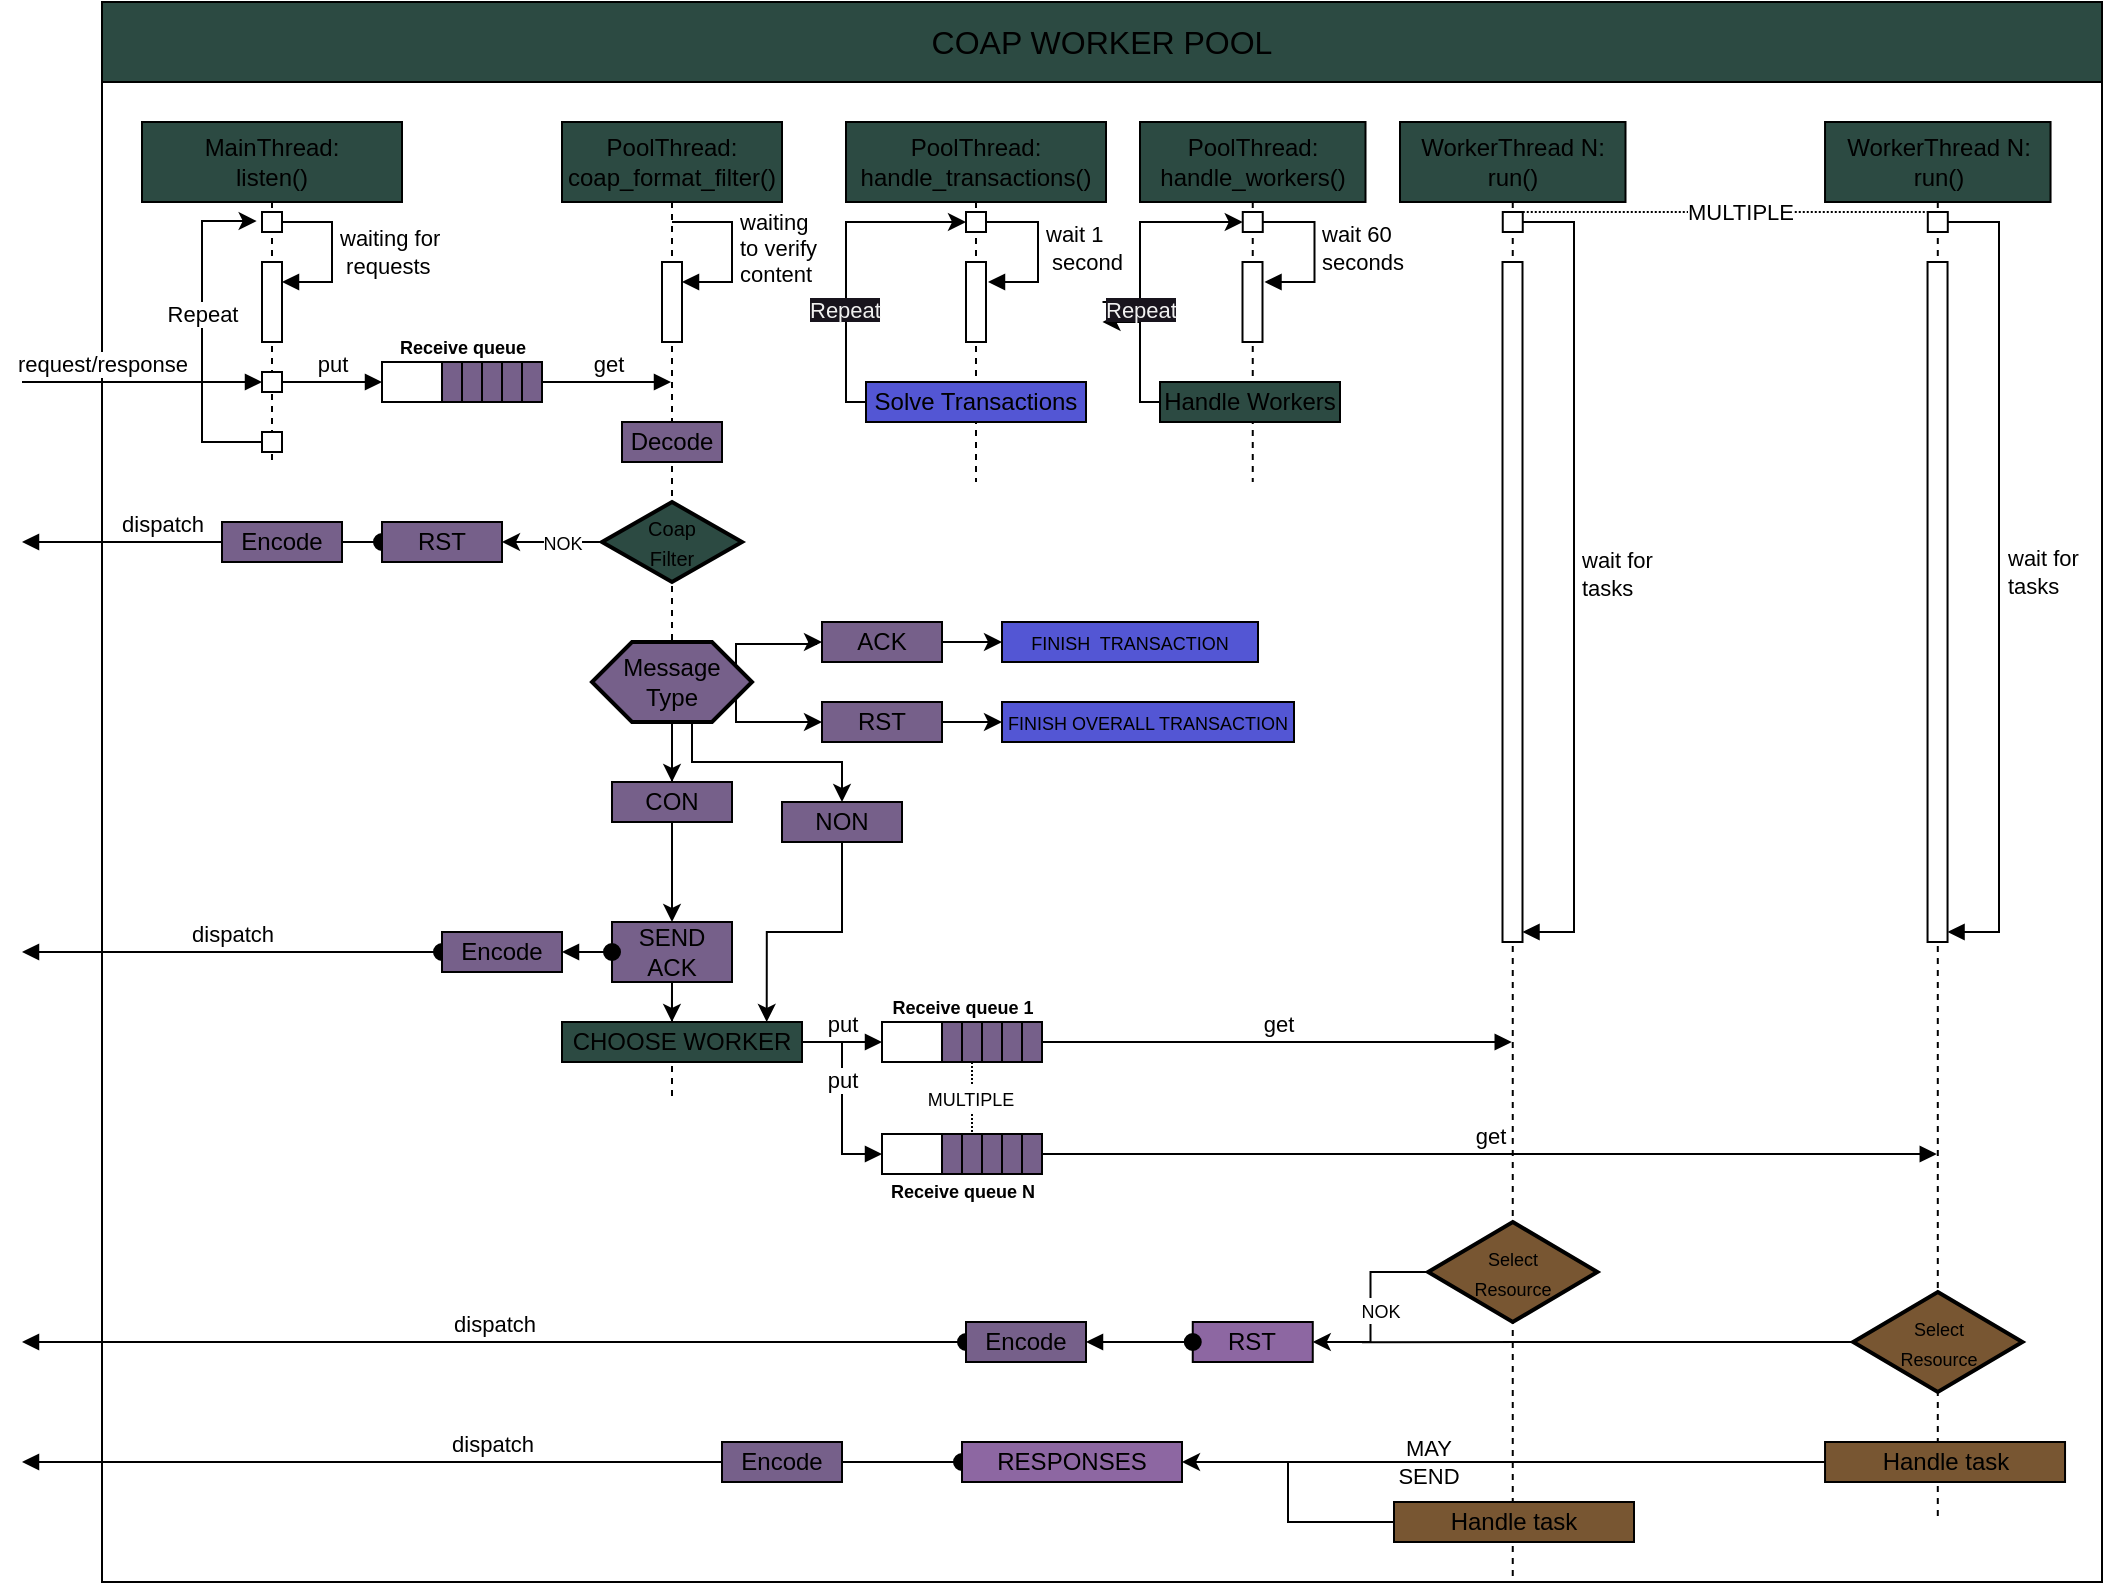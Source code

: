 <mxfile version="22.1.18" type="device">
  <diagram name="Page-1" id="2YBvvXClWsGukQMizWep">
    <mxGraphModel dx="1872" dy="1253" grid="0" gridSize="10" guides="1" tooltips="1" connect="1" arrows="1" fold="1" page="0" pageScale="1" pageWidth="850" pageHeight="1100" math="0" shadow="0">
      <root>
        <mxCell id="0" />
        <mxCell id="1" parent="0" />
        <mxCell id="CqZ42TjIi4QTHKU0aI6U-181" value="" style="rounded=0;whiteSpace=wrap;html=1;" vertex="1" parent="1">
          <mxGeometry x="80" y="20" width="1000" height="750" as="geometry" />
        </mxCell>
        <mxCell id="aM9ryv3xv72pqoxQDRHE-1" value="MainThread:&lt;br&gt;listen()" style="shape=umlLifeline;perimeter=lifelinePerimeter;whiteSpace=wrap;html=1;container=0;dropTarget=0;collapsible=0;recursiveResize=0;outlineConnect=0;portConstraint=eastwest;newEdgeStyle={&quot;edgeStyle&quot;:&quot;elbowEdgeStyle&quot;,&quot;elbow&quot;:&quot;vertical&quot;,&quot;curved&quot;:0,&quot;rounded&quot;:0};fillColor=#2C4A42;" parent="1" vertex="1">
          <mxGeometry x="100" y="40" width="130" height="170" as="geometry" />
        </mxCell>
        <mxCell id="CqZ42TjIi4QTHKU0aI6U-3" value="" style="html=1;points=[[0,0,0,0,5],[0,1,0,0,-5],[1,0,0,0,5],[1,1,0,0,-5]];perimeter=orthogonalPerimeter;outlineConnect=0;targetShapes=umlLifeline;portConstraint=eastwest;newEdgeStyle={&quot;curved&quot;:0,&quot;rounded&quot;:0};" vertex="1" parent="aM9ryv3xv72pqoxQDRHE-1">
          <mxGeometry x="60" y="70" width="10" height="40" as="geometry" />
        </mxCell>
        <mxCell id="CqZ42TjIi4QTHKU0aI6U-4" value="waiting for&lt;br&gt;&amp;nbsp;requests" style="html=1;align=left;spacingLeft=2;endArrow=block;rounded=0;edgeStyle=orthogonalEdgeStyle;curved=0;rounded=0;" edge="1" target="CqZ42TjIi4QTHKU0aI6U-3" parent="aM9ryv3xv72pqoxQDRHE-1" source="CqZ42TjIi4QTHKU0aI6U-83">
          <mxGeometry relative="1" as="geometry">
            <mxPoint x="65" y="50" as="sourcePoint" />
            <Array as="points">
              <mxPoint x="95" y="80" />
            </Array>
          </mxGeometry>
        </mxCell>
        <mxCell id="CqZ42TjIi4QTHKU0aI6U-83" value="" style="rounded=0;whiteSpace=wrap;html=1;" vertex="1" parent="aM9ryv3xv72pqoxQDRHE-1">
          <mxGeometry x="60" y="45" width="10" height="10" as="geometry" />
        </mxCell>
        <mxCell id="aM9ryv3xv72pqoxQDRHE-5" value="PoolThread:&lt;br&gt;coap_format_filter()" style="shape=umlLifeline;perimeter=lifelinePerimeter;whiteSpace=wrap;html=1;container=0;dropTarget=0;collapsible=0;recursiveResize=0;outlineConnect=0;portConstraint=eastwest;newEdgeStyle={&quot;edgeStyle&quot;:&quot;elbowEdgeStyle&quot;,&quot;elbow&quot;:&quot;vertical&quot;,&quot;curved&quot;:0,&quot;rounded&quot;:0};fillColor=#2C4A42;" parent="1" vertex="1">
          <mxGeometry x="310" y="40" width="110" height="490" as="geometry" />
        </mxCell>
        <mxCell id="CqZ42TjIi4QTHKU0aI6U-6" value="" style="html=1;points=[[0,0,0,0,5],[0,1,0,0,-5],[1,0,0,0,5],[1,1,0,0,-5]];perimeter=orthogonalPerimeter;outlineConnect=0;targetShapes=umlLifeline;portConstraint=eastwest;newEdgeStyle={&quot;curved&quot;:0,&quot;rounded&quot;:0};" vertex="1" parent="aM9ryv3xv72pqoxQDRHE-5">
          <mxGeometry x="50" y="70" width="10" height="40" as="geometry" />
        </mxCell>
        <mxCell id="CqZ42TjIi4QTHKU0aI6U-7" value="waiting&lt;br&gt;to verify&lt;br&gt;content" style="html=1;align=left;spacingLeft=2;endArrow=block;rounded=0;edgeStyle=orthogonalEdgeStyle;curved=0;rounded=0;" edge="1" target="CqZ42TjIi4QTHKU0aI6U-6" parent="aM9ryv3xv72pqoxQDRHE-5">
          <mxGeometry relative="1" as="geometry">
            <mxPoint x="55" y="50" as="sourcePoint" />
            <Array as="points">
              <mxPoint x="85" y="80" />
            </Array>
          </mxGeometry>
        </mxCell>
        <mxCell id="CqZ42TjIi4QTHKU0aI6U-1" value="PoolThread:&lt;br&gt;handle_transactions()" style="shape=umlLifeline;perimeter=lifelinePerimeter;whiteSpace=wrap;html=1;container=0;dropTarget=0;collapsible=0;recursiveResize=0;outlineConnect=0;portConstraint=eastwest;newEdgeStyle={&quot;edgeStyle&quot;:&quot;elbowEdgeStyle&quot;,&quot;elbow&quot;:&quot;vertical&quot;,&quot;curved&quot;:0,&quot;rounded&quot;:0};fillColor=#2C4A42;" vertex="1" parent="1">
          <mxGeometry x="452" y="40" width="130" height="180" as="geometry" />
        </mxCell>
        <mxCell id="CqZ42TjIi4QTHKU0aI6U-8" value="" style="html=1;points=[[0,0,0,0,5],[0,1,0,0,-5],[1,0,0,0,5],[1,1,0,0,-5]];perimeter=orthogonalPerimeter;outlineConnect=0;targetShapes=umlLifeline;portConstraint=eastwest;newEdgeStyle={&quot;curved&quot;:0,&quot;rounded&quot;:0};" vertex="1" parent="CqZ42TjIi4QTHKU0aI6U-1">
          <mxGeometry x="60" y="70" width="10" height="40" as="geometry" />
        </mxCell>
        <mxCell id="CqZ42TjIi4QTHKU0aI6U-2" value="PoolThread:&lt;br&gt;handle_workers()" style="shape=umlLifeline;perimeter=lifelinePerimeter;whiteSpace=wrap;html=1;container=0;dropTarget=0;collapsible=0;recursiveResize=0;outlineConnect=0;portConstraint=eastwest;newEdgeStyle={&quot;edgeStyle&quot;:&quot;elbowEdgeStyle&quot;,&quot;elbow&quot;:&quot;vertical&quot;,&quot;curved&quot;:0,&quot;rounded&quot;:0};fillColor=#2C4A42;" vertex="1" parent="1">
          <mxGeometry x="599" y="40" width="112.75" height="180" as="geometry" />
        </mxCell>
        <mxCell id="CqZ42TjIi4QTHKU0aI6U-26" value="" style="html=1;points=[[0,0,0,0,5],[0,1,0,0,-5],[1,0,0,0,5],[1,1,0,0,-5]];perimeter=orthogonalPerimeter;outlineConnect=0;targetShapes=umlLifeline;portConstraint=eastwest;newEdgeStyle={&quot;curved&quot;:0,&quot;rounded&quot;:0};" vertex="1" parent="CqZ42TjIi4QTHKU0aI6U-2">
          <mxGeometry x="51.25" y="70" width="10" height="40" as="geometry" />
        </mxCell>
        <mxCell id="CqZ42TjIi4QTHKU0aI6U-34" value="Handle Workers" style="rounded=0;whiteSpace=wrap;html=1;fillColor=#2C4A42;" vertex="1" parent="CqZ42TjIi4QTHKU0aI6U-2">
          <mxGeometry x="10" y="130" width="90" height="20" as="geometry" />
        </mxCell>
        <mxCell id="CqZ42TjIi4QTHKU0aI6U-37" value="wait 60 &lt;br&gt;seconds" style="html=1;align=left;spacingLeft=2;endArrow=block;rounded=0;edgeStyle=orthogonalEdgeStyle;curved=0;rounded=0;" edge="1" parent="CqZ42TjIi4QTHKU0aI6U-2">
          <mxGeometry relative="1" as="geometry">
            <mxPoint x="57.25" y="50" as="sourcePoint" />
            <Array as="points">
              <mxPoint x="87.25" y="50" />
              <mxPoint x="87.25" y="80" />
            </Array>
            <mxPoint x="62.25" y="80" as="targetPoint" />
          </mxGeometry>
        </mxCell>
        <mxCell id="CqZ42TjIi4QTHKU0aI6U-10" value="Solve Transactions" style="rounded=0;whiteSpace=wrap;html=1;fillColor=#5356D4;" vertex="1" parent="1">
          <mxGeometry x="462" y="170" width="110" height="20" as="geometry" />
        </mxCell>
        <mxCell id="CqZ42TjIi4QTHKU0aI6U-23" value="wait 1&lt;br&gt;&amp;nbsp;second" style="html=1;align=left;spacingLeft=2;endArrow=block;rounded=0;edgeStyle=orthogonalEdgeStyle;curved=0;rounded=0;" edge="1" parent="1">
          <mxGeometry relative="1" as="geometry">
            <mxPoint x="518" y="90" as="sourcePoint" />
            <Array as="points">
              <mxPoint x="548" y="90" />
              <mxPoint x="548" y="120" />
            </Array>
            <mxPoint x="523" y="120" as="targetPoint" />
          </mxGeometry>
        </mxCell>
        <mxCell id="CqZ42TjIi4QTHKU0aI6U-47" value="request/response" style="html=1;verticalAlign=bottom;endArrow=block;curved=0;rounded=0;entryX=0;entryY=0.5;entryDx=0;entryDy=0;" edge="1" parent="1" target="CqZ42TjIi4QTHKU0aI6U-78">
          <mxGeometry x="-0.333" width="80" relative="1" as="geometry">
            <mxPoint x="40" y="170" as="sourcePoint" />
            <mxPoint x="60" y="170" as="targetPoint" />
            <mxPoint as="offset" />
          </mxGeometry>
        </mxCell>
        <mxCell id="CqZ42TjIi4QTHKU0aI6U-48" value="" style="rounded=0;whiteSpace=wrap;html=1;" vertex="1" parent="1">
          <mxGeometry x="220" y="160" width="80" height="20" as="geometry" />
        </mxCell>
        <mxCell id="CqZ42TjIi4QTHKU0aI6U-49" value="&lt;font style=&quot;font-size: 9px;&quot;&gt;Receive queue&lt;/font&gt;" style="text;align=center;fontStyle=1;verticalAlign=middle;spacingLeft=3;spacingRight=3;strokeColor=none;rotatable=0;points=[[0,0.5],[1,0.5]];portConstraint=eastwest;html=1;" vertex="1" parent="1">
          <mxGeometry x="220" y="144" width="80" height="16" as="geometry" />
        </mxCell>
        <mxCell id="CqZ42TjIi4QTHKU0aI6U-50" value="" style="rounded=0;whiteSpace=wrap;html=1;fillColor=#76608A;" vertex="1" parent="1">
          <mxGeometry x="290" y="160" width="10" height="20" as="geometry" />
        </mxCell>
        <mxCell id="CqZ42TjIi4QTHKU0aI6U-51" value="" style="rounded=0;whiteSpace=wrap;html=1;fillColor=#76608A;" vertex="1" parent="1">
          <mxGeometry x="280" y="160" width="10" height="20" as="geometry" />
        </mxCell>
        <mxCell id="CqZ42TjIi4QTHKU0aI6U-52" value="" style="rounded=0;whiteSpace=wrap;html=1;fillColor=#76608A;" vertex="1" parent="1">
          <mxGeometry x="270" y="160" width="10" height="20" as="geometry" />
        </mxCell>
        <mxCell id="CqZ42TjIi4QTHKU0aI6U-54" value="" style="rounded=0;whiteSpace=wrap;html=1;fillColor=#76608A;" vertex="1" parent="1">
          <mxGeometry x="260" y="160" width="10" height="20" as="geometry" />
        </mxCell>
        <mxCell id="CqZ42TjIi4QTHKU0aI6U-55" value="" style="rounded=0;whiteSpace=wrap;html=1;fillColor=#76608A;" vertex="1" parent="1">
          <mxGeometry x="250" y="160" width="10" height="20" as="geometry" />
        </mxCell>
        <mxCell id="CqZ42TjIi4QTHKU0aI6U-57" value="put" style="html=1;verticalAlign=bottom;endArrow=block;curved=0;rounded=0;exitX=1;exitY=0.5;exitDx=0;exitDy=0;" edge="1" parent="1" source="CqZ42TjIi4QTHKU0aI6U-78">
          <mxGeometry width="80" relative="1" as="geometry">
            <mxPoint x="180" y="170" as="sourcePoint" />
            <mxPoint x="220" y="170" as="targetPoint" />
          </mxGeometry>
        </mxCell>
        <mxCell id="CqZ42TjIi4QTHKU0aI6U-58" value="get" style="html=1;verticalAlign=bottom;endArrow=block;curved=0;rounded=0;exitX=1;exitY=0.5;exitDx=0;exitDy=0;" edge="1" parent="1" source="CqZ42TjIi4QTHKU0aI6U-50" target="aM9ryv3xv72pqoxQDRHE-5">
          <mxGeometry width="80" relative="1" as="geometry">
            <mxPoint x="175" y="180" as="sourcePoint" />
            <mxPoint x="230" y="180" as="targetPoint" />
          </mxGeometry>
        </mxCell>
        <mxCell id="CqZ42TjIi4QTHKU0aI6U-59" value="Decode" style="rounded=0;whiteSpace=wrap;html=1;fillColor=#76608A;" vertex="1" parent="1">
          <mxGeometry x="340" y="190" width="50" height="20" as="geometry" />
        </mxCell>
        <mxCell id="CqZ42TjIi4QTHKU0aI6U-61" value="&lt;font style=&quot;font-size: 10px;&quot;&gt;Coap&lt;br&gt;Filter&lt;/font&gt;" style="strokeWidth=2;html=1;shape=mxgraph.flowchart.decision;whiteSpace=wrap;fillColor=#2C4A42;" vertex="1" parent="1">
          <mxGeometry x="330" y="230" width="70" height="40" as="geometry" />
        </mxCell>
        <mxCell id="CqZ42TjIi4QTHKU0aI6U-66" style="edgeStyle=orthogonalEdgeStyle;rounded=0;orthogonalLoop=1;jettySize=auto;html=1;entryX=1;entryY=0.5;entryDx=0;entryDy=0;exitX=0;exitY=0.5;exitDx=0;exitDy=0;exitPerimeter=0;" edge="1" parent="1" source="CqZ42TjIi4QTHKU0aI6U-61" target="CqZ42TjIi4QTHKU0aI6U-64">
          <mxGeometry relative="1" as="geometry">
            <mxPoint x="450" y="260" as="sourcePoint" />
            <mxPoint x="420" y="280" as="targetPoint" />
            <Array as="points">
              <mxPoint x="280" y="250" />
              <mxPoint x="280" y="250" />
            </Array>
          </mxGeometry>
        </mxCell>
        <mxCell id="CqZ42TjIi4QTHKU0aI6U-67" value="&lt;font style=&quot;font-size: 9px;&quot;&gt;NOK&lt;/font&gt;" style="edgeLabel;html=1;align=center;verticalAlign=middle;resizable=0;points=[];" vertex="1" connectable="0" parent="CqZ42TjIi4QTHKU0aI6U-66">
          <mxGeometry x="0.013" y="-1" relative="1" as="geometry">
            <mxPoint x="5" y="1" as="offset" />
          </mxGeometry>
        </mxCell>
        <mxCell id="CqZ42TjIi4QTHKU0aI6U-70" value="dispatch" style="html=1;verticalAlign=bottom;startArrow=oval;startFill=1;endArrow=block;startSize=8;curved=0;rounded=0;exitX=0;exitY=0.5;exitDx=0;exitDy=0;" edge="1" parent="1" source="CqZ42TjIi4QTHKU0aI6U-64">
          <mxGeometry x="0.222" width="60" relative="1" as="geometry">
            <mxPoint x="280" y="290" as="sourcePoint" />
            <mxPoint x="40" y="250" as="targetPoint" />
            <Array as="points">
              <mxPoint x="140" y="250" />
            </Array>
            <mxPoint as="offset" />
          </mxGeometry>
        </mxCell>
        <mxCell id="CqZ42TjIi4QTHKU0aI6U-73" style="edgeStyle=orthogonalEdgeStyle;rounded=0;orthogonalLoop=1;jettySize=auto;html=1;entryX=0;entryY=0.5;entryDx=0;entryDy=0;" edge="1" parent="1" source="CqZ42TjIi4QTHKU0aI6U-10" target="CqZ42TjIi4QTHKU0aI6U-74">
          <mxGeometry relative="1" as="geometry">
            <Array as="points">
              <mxPoint x="452" y="180" />
              <mxPoint x="452" y="90" />
            </Array>
          </mxGeometry>
        </mxCell>
        <mxCell id="CqZ42TjIi4QTHKU0aI6U-74" value="" style="rounded=0;whiteSpace=wrap;html=1;" vertex="1" parent="1">
          <mxGeometry x="512" y="85" width="10" height="10" as="geometry" />
        </mxCell>
        <mxCell id="CqZ42TjIi4QTHKU0aI6U-75" value="" style="rounded=0;whiteSpace=wrap;html=1;" vertex="1" parent="1">
          <mxGeometry x="650.38" y="85" width="10" height="10" as="geometry" />
        </mxCell>
        <mxCell id="CqZ42TjIi4QTHKU0aI6U-76" style="edgeStyle=orthogonalEdgeStyle;rounded=0;orthogonalLoop=1;jettySize=auto;html=1;entryX=0;entryY=0.5;entryDx=0;entryDy=0;exitX=0;exitY=0.25;exitDx=0;exitDy=0;" edge="1" parent="1" source="CqZ42TjIi4QTHKU0aI6U-90" target="CqZ42TjIi4QTHKU0aI6U-75">
          <mxGeometry relative="1" as="geometry">
            <mxPoint x="588.97" y="185" as="sourcePoint" />
            <mxPoint x="638.97" y="95" as="targetPoint" />
            <Array as="points">
              <mxPoint x="599" y="90" />
            </Array>
          </mxGeometry>
        </mxCell>
        <mxCell id="CqZ42TjIi4QTHKU0aI6U-78" value="" style="rounded=0;whiteSpace=wrap;html=1;" vertex="1" parent="1">
          <mxGeometry x="160" y="165" width="10" height="10" as="geometry" />
        </mxCell>
        <mxCell id="CqZ42TjIi4QTHKU0aI6U-82" value="" style="rounded=0;whiteSpace=wrap;html=1;" vertex="1" parent="1">
          <mxGeometry x="160" y="195" width="10" height="10" as="geometry" />
        </mxCell>
        <mxCell id="CqZ42TjIi4QTHKU0aI6U-85" style="edgeStyle=orthogonalEdgeStyle;rounded=0;orthogonalLoop=1;jettySize=auto;html=1;entryX=-0.267;entryY=0.452;entryDx=0;entryDy=0;entryPerimeter=0;exitX=0;exitY=0.5;exitDx=0;exitDy=0;" edge="1" parent="1" source="CqZ42TjIi4QTHKU0aI6U-82" target="CqZ42TjIi4QTHKU0aI6U-83">
          <mxGeometry relative="1" as="geometry">
            <mxPoint x="100" y="180" as="sourcePoint" />
            <mxPoint x="150" y="90" as="targetPoint" />
            <Array as="points">
              <mxPoint x="130" y="200" />
              <mxPoint x="130" y="90" />
            </Array>
          </mxGeometry>
        </mxCell>
        <mxCell id="CqZ42TjIi4QTHKU0aI6U-87" value="Repeat" style="edgeLabel;html=1;align=center;verticalAlign=middle;resizable=0;points=[];" vertex="1" connectable="0" parent="CqZ42TjIi4QTHKU0aI6U-85">
          <mxGeometry x="0.124" relative="1" as="geometry">
            <mxPoint as="offset" />
          </mxGeometry>
        </mxCell>
        <mxCell id="CqZ42TjIi4QTHKU0aI6U-88" value="&lt;span style=&quot;color: rgb(240, 240, 240); font-family: Helvetica; font-size: 11px; font-style: normal; font-variant-ligatures: normal; font-variant-caps: normal; font-weight: 400; letter-spacing: normal; orphans: 2; text-align: center; text-indent: 0px; text-transform: none; widows: 2; word-spacing: 0px; -webkit-text-stroke-width: 0px; background-color: rgb(24, 20, 29); text-decoration-thickness: initial; text-decoration-style: initial; text-decoration-color: initial; float: none; display: inline !important;&quot;&gt;Repeat&lt;/span&gt;" style="text;whiteSpace=wrap;html=1;" vertex="1" parent="1">
          <mxGeometry x="432" y="120" width="70" height="40" as="geometry" />
        </mxCell>
        <mxCell id="CqZ42TjIi4QTHKU0aI6U-64" value="RST" style="rounded=0;whiteSpace=wrap;html=1;fillColor=#76608A;" vertex="1" parent="1">
          <mxGeometry x="220" y="240" width="60" height="20" as="geometry" />
        </mxCell>
        <mxCell id="CqZ42TjIi4QTHKU0aI6U-100" style="edgeStyle=orthogonalEdgeStyle;rounded=0;orthogonalLoop=1;jettySize=auto;html=1;entryX=0;entryY=0.5;entryDx=0;entryDy=0;exitX=1;exitY=0.25;exitDx=0;exitDy=0;" edge="1" parent="1" source="CqZ42TjIi4QTHKU0aI6U-93" target="CqZ42TjIi4QTHKU0aI6U-94">
          <mxGeometry relative="1" as="geometry">
            <Array as="points">
              <mxPoint x="397" y="301" />
              <mxPoint x="437" y="301" />
              <mxPoint x="437" y="300" />
            </Array>
          </mxGeometry>
        </mxCell>
        <mxCell id="CqZ42TjIi4QTHKU0aI6U-102" style="edgeStyle=orthogonalEdgeStyle;rounded=0;orthogonalLoop=1;jettySize=auto;html=1;entryX=0;entryY=0.5;entryDx=0;entryDy=0;exitX=1;exitY=0.75;exitDx=0;exitDy=0;" edge="1" parent="1" source="CqZ42TjIi4QTHKU0aI6U-93" target="CqZ42TjIi4QTHKU0aI6U-96">
          <mxGeometry relative="1" as="geometry">
            <Array as="points">
              <mxPoint x="397" y="340" />
            </Array>
          </mxGeometry>
        </mxCell>
        <mxCell id="CqZ42TjIi4QTHKU0aI6U-184" style="edgeStyle=orthogonalEdgeStyle;rounded=0;orthogonalLoop=1;jettySize=auto;html=1;exitX=0.5;exitY=1;exitDx=0;exitDy=0;entryX=0.5;entryY=0;entryDx=0;entryDy=0;" edge="1" parent="1" source="CqZ42TjIi4QTHKU0aI6U-93" target="CqZ42TjIi4QTHKU0aI6U-95">
          <mxGeometry relative="1" as="geometry" />
        </mxCell>
        <mxCell id="CqZ42TjIi4QTHKU0aI6U-93" value="Message&lt;br&gt;Type" style="shape=hexagon;perimeter=hexagonPerimeter2;whiteSpace=wrap;html=1;fixedSize=1;strokeWidth=2;fillColor=#76608A;" vertex="1" parent="1">
          <mxGeometry x="325" y="300" width="80" height="40" as="geometry" />
        </mxCell>
        <mxCell id="CqZ42TjIi4QTHKU0aI6U-99" style="edgeStyle=orthogonalEdgeStyle;rounded=0;orthogonalLoop=1;jettySize=auto;html=1;exitX=1;exitY=0.5;exitDx=0;exitDy=0;entryX=0;entryY=0.5;entryDx=0;entryDy=0;" edge="1" parent="1" source="CqZ42TjIi4QTHKU0aI6U-94" target="CqZ42TjIi4QTHKU0aI6U-98">
          <mxGeometry relative="1" as="geometry">
            <Array as="points">
              <mxPoint x="522" y="300" />
              <mxPoint x="522" y="300" />
            </Array>
          </mxGeometry>
        </mxCell>
        <mxCell id="CqZ42TjIi4QTHKU0aI6U-94" value="ACK" style="rounded=0;whiteSpace=wrap;html=1;fillColor=#76608A;" vertex="1" parent="1">
          <mxGeometry x="440" y="290" width="60" height="20" as="geometry" />
        </mxCell>
        <mxCell id="CqZ42TjIi4QTHKU0aI6U-105" style="edgeStyle=orthogonalEdgeStyle;rounded=0;orthogonalLoop=1;jettySize=auto;html=1;exitX=0.5;exitY=1;exitDx=0;exitDy=0;entryX=0.5;entryY=0;entryDx=0;entryDy=0;" edge="1" parent="1" source="CqZ42TjIi4QTHKU0aI6U-95" target="CqZ42TjIi4QTHKU0aI6U-104">
          <mxGeometry relative="1" as="geometry" />
        </mxCell>
        <mxCell id="CqZ42TjIi4QTHKU0aI6U-95" value="CON" style="rounded=0;whiteSpace=wrap;html=1;fillColor=#76608A;" vertex="1" parent="1">
          <mxGeometry x="335" y="370" width="60" height="20" as="geometry" />
        </mxCell>
        <mxCell id="CqZ42TjIi4QTHKU0aI6U-96" value="RST" style="rounded=0;whiteSpace=wrap;html=1;fillColor=#76608A;" vertex="1" parent="1">
          <mxGeometry x="440" y="330" width="60" height="20" as="geometry" />
        </mxCell>
        <mxCell id="CqZ42TjIi4QTHKU0aI6U-97" value="&lt;font style=&quot;font-size: 9px;&quot;&gt;FINISH OVERALL TRANSACTION&lt;/font&gt;" style="rounded=0;whiteSpace=wrap;html=1;fillColor=#5356D4;" vertex="1" parent="1">
          <mxGeometry x="530" y="330" width="146" height="20" as="geometry" />
        </mxCell>
        <mxCell id="CqZ42TjIi4QTHKU0aI6U-98" value="&lt;font style=&quot;font-size: 9px;&quot;&gt;FINISH&amp;nbsp; TRANSACTION&lt;/font&gt;" style="rounded=0;whiteSpace=wrap;html=1;strokeColor=default;fillColor=#5356D4;" vertex="1" parent="1">
          <mxGeometry x="530" y="290" width="128" height="20" as="geometry" />
        </mxCell>
        <mxCell id="CqZ42TjIi4QTHKU0aI6U-103" style="edgeStyle=orthogonalEdgeStyle;rounded=0;orthogonalLoop=1;jettySize=auto;html=1;exitX=1;exitY=0.5;exitDx=0;exitDy=0;entryX=0;entryY=0.5;entryDx=0;entryDy=0;" edge="1" parent="1" source="CqZ42TjIi4QTHKU0aI6U-96" target="CqZ42TjIi4QTHKU0aI6U-97">
          <mxGeometry relative="1" as="geometry">
            <Array as="points">
              <mxPoint x="520" y="340" />
              <mxPoint x="520" y="340" />
            </Array>
          </mxGeometry>
        </mxCell>
        <mxCell id="CqZ42TjIi4QTHKU0aI6U-104" value="SEND ACK" style="rounded=0;whiteSpace=wrap;html=1;fillColor=#76608A;" vertex="1" parent="1">
          <mxGeometry x="335" y="440" width="60" height="30" as="geometry" />
        </mxCell>
        <mxCell id="CqZ42TjIi4QTHKU0aI6U-106" value="dispatch" style="html=1;verticalAlign=bottom;startArrow=oval;startFill=1;endArrow=block;startSize=8;curved=0;rounded=0;exitX=0;exitY=0.5;exitDx=0;exitDy=0;" edge="1" parent="1" source="CqZ42TjIi4QTHKU0aI6U-175">
          <mxGeometry width="60" relative="1" as="geometry">
            <mxPoint x="230" y="260" as="sourcePoint" />
            <mxPoint x="40" y="455" as="targetPoint" />
            <Array as="points" />
          </mxGeometry>
        </mxCell>
        <mxCell id="CqZ42TjIi4QTHKU0aI6U-107" value="CHOOSE WORKER" style="rounded=0;whiteSpace=wrap;html=1;fillColor=#2C4A42;" vertex="1" parent="1">
          <mxGeometry x="310" y="490" width="120" height="20" as="geometry" />
        </mxCell>
        <mxCell id="CqZ42TjIi4QTHKU0aI6U-109" value="" style="rounded=0;whiteSpace=wrap;html=1;" vertex="1" parent="1">
          <mxGeometry x="470" y="490" width="80" height="20" as="geometry" />
        </mxCell>
        <mxCell id="CqZ42TjIi4QTHKU0aI6U-110" value="&lt;font style=&quot;font-size: 9px;&quot;&gt;Receive queue 1&lt;/font&gt;" style="text;align=center;fontStyle=1;verticalAlign=middle;spacingLeft=3;spacingRight=3;strokeColor=none;rotatable=0;points=[[0,0.5],[1,0.5]];portConstraint=eastwest;html=1;" vertex="1" parent="1">
          <mxGeometry x="470" y="474" width="80" height="16" as="geometry" />
        </mxCell>
        <mxCell id="CqZ42TjIi4QTHKU0aI6U-111" value="" style="rounded=0;whiteSpace=wrap;html=1;fillColor=#76608A;" vertex="1" parent="1">
          <mxGeometry x="540" y="490" width="10" height="20" as="geometry" />
        </mxCell>
        <mxCell id="CqZ42TjIi4QTHKU0aI6U-112" value="" style="rounded=0;whiteSpace=wrap;html=1;fillColor=#76608A;" vertex="1" parent="1">
          <mxGeometry x="530" y="490" width="10" height="20" as="geometry" />
        </mxCell>
        <mxCell id="CqZ42TjIi4QTHKU0aI6U-113" value="" style="rounded=0;whiteSpace=wrap;html=1;fillColor=#76608A;" vertex="1" parent="1">
          <mxGeometry x="520" y="490" width="10" height="20" as="geometry" />
        </mxCell>
        <mxCell id="CqZ42TjIi4QTHKU0aI6U-161" style="edgeStyle=orthogonalEdgeStyle;rounded=0;orthogonalLoop=1;jettySize=auto;html=1;exitX=0.5;exitY=1;exitDx=0;exitDy=0;entryX=0.5;entryY=0;entryDx=0;entryDy=0;endArrow=none;endFill=0;dashed=1;dashPattern=1 1;" edge="1" parent="1" source="CqZ42TjIi4QTHKU0aI6U-114" target="CqZ42TjIi4QTHKU0aI6U-155">
          <mxGeometry relative="1" as="geometry" />
        </mxCell>
        <mxCell id="CqZ42TjIi4QTHKU0aI6U-162" value="&lt;font style=&quot;font-size: 9px;&quot;&gt;MULTIPLE&lt;/font&gt;" style="edgeLabel;html=1;align=center;verticalAlign=middle;resizable=0;points=[];" vertex="1" connectable="0" parent="CqZ42TjIi4QTHKU0aI6U-161">
          <mxGeometry y="-1" relative="1" as="geometry">
            <mxPoint as="offset" />
          </mxGeometry>
        </mxCell>
        <mxCell id="CqZ42TjIi4QTHKU0aI6U-114" value="" style="rounded=0;whiteSpace=wrap;html=1;fillColor=#76608A;" vertex="1" parent="1">
          <mxGeometry x="510" y="490" width="10" height="20" as="geometry" />
        </mxCell>
        <mxCell id="CqZ42TjIi4QTHKU0aI6U-115" value="" style="rounded=0;whiteSpace=wrap;html=1;fillColor=#76608A;" vertex="1" parent="1">
          <mxGeometry x="500" y="490" width="10" height="20" as="geometry" />
        </mxCell>
        <mxCell id="CqZ42TjIi4QTHKU0aI6U-124" value="put" style="html=1;verticalAlign=bottom;endArrow=block;curved=0;rounded=0;exitX=1;exitY=0.5;exitDx=0;exitDy=0;entryX=0;entryY=0.5;entryDx=0;entryDy=0;" edge="1" parent="1" source="CqZ42TjIi4QTHKU0aI6U-107" target="CqZ42TjIi4QTHKU0aI6U-109">
          <mxGeometry width="80" relative="1" as="geometry">
            <mxPoint x="420" y="474" as="sourcePoint" />
            <mxPoint x="470" y="474" as="targetPoint" />
          </mxGeometry>
        </mxCell>
        <mxCell id="CqZ42TjIi4QTHKU0aI6U-125" value="WorkerThread N:&lt;br&gt;run()" style="shape=umlLifeline;perimeter=lifelinePerimeter;whiteSpace=wrap;html=1;container=0;dropTarget=0;collapsible=0;recursiveResize=0;outlineConnect=0;portConstraint=eastwest;newEdgeStyle={&quot;edgeStyle&quot;:&quot;elbowEdgeStyle&quot;,&quot;elbow&quot;:&quot;vertical&quot;,&quot;curved&quot;:0,&quot;rounded&quot;:0};fillColor=#2C4A42;" vertex="1" parent="1">
          <mxGeometry x="729" y="40" width="112.75" height="730" as="geometry" />
        </mxCell>
        <mxCell id="CqZ42TjIi4QTHKU0aI6U-126" value="" style="html=1;points=[[0,0,0,0,5],[0,1,0,0,-5],[1,0,0,0,5],[1,1,0,0,-5]];perimeter=orthogonalPerimeter;outlineConnect=0;targetShapes=umlLifeline;portConstraint=eastwest;newEdgeStyle={&quot;curved&quot;:0,&quot;rounded&quot;:0};" vertex="1" parent="CqZ42TjIi4QTHKU0aI6U-125">
          <mxGeometry x="51.25" y="70" width="10" height="340" as="geometry" />
        </mxCell>
        <mxCell id="CqZ42TjIi4QTHKU0aI6U-128" value="wait for &lt;br&gt;tasks" style="html=1;align=left;spacingLeft=2;endArrow=block;rounded=0;edgeStyle=orthogonalEdgeStyle;curved=0;rounded=0;entryX=1;entryY=1;entryDx=0;entryDy=-5;entryPerimeter=0;" edge="1" parent="CqZ42TjIi4QTHKU0aI6U-125" target="CqZ42TjIi4QTHKU0aI6U-126">
          <mxGeometry relative="1" as="geometry">
            <mxPoint x="57.25" y="50" as="sourcePoint" />
            <Array as="points">
              <mxPoint x="87" y="50" />
              <mxPoint x="87" y="405" />
            </Array>
            <mxPoint x="62.25" y="80" as="targetPoint" />
          </mxGeometry>
        </mxCell>
        <mxCell id="CqZ42TjIi4QTHKU0aI6U-173" style="edgeStyle=orthogonalEdgeStyle;rounded=0;orthogonalLoop=1;jettySize=auto;html=1;exitX=1;exitY=0;exitDx=0;exitDy=0;entryX=0;entryY=0;entryDx=0;entryDy=0;endArrow=none;endFill=0;dashed=1;dashPattern=1 1;" edge="1" parent="1" source="CqZ42TjIi4QTHKU0aI6U-129" target="CqZ42TjIi4QTHKU0aI6U-167">
          <mxGeometry relative="1" as="geometry">
            <Array as="points">
              <mxPoint x="890" y="85" />
              <mxPoint x="890" y="85" />
            </Array>
          </mxGeometry>
        </mxCell>
        <mxCell id="CqZ42TjIi4QTHKU0aI6U-174" value="MULTIPLE" style="edgeLabel;html=1;align=center;verticalAlign=middle;resizable=0;points=[];" vertex="1" connectable="0" parent="CqZ42TjIi4QTHKU0aI6U-173">
          <mxGeometry x="0.068" relative="1" as="geometry">
            <mxPoint as="offset" />
          </mxGeometry>
        </mxCell>
        <mxCell id="CqZ42TjIi4QTHKU0aI6U-129" value="" style="rounded=0;whiteSpace=wrap;html=1;" vertex="1" parent="1">
          <mxGeometry x="780.38" y="85" width="10" height="10" as="geometry" />
        </mxCell>
        <mxCell id="CqZ42TjIi4QTHKU0aI6U-132" value="" style="edgeStyle=orthogonalEdgeStyle;rounded=0;orthogonalLoop=1;jettySize=auto;html=1;entryX=0;entryY=0.5;entryDx=0;entryDy=0;exitX=0;exitY=0.25;exitDx=0;exitDy=0;" edge="1" parent="1" source="CqZ42TjIi4QTHKU0aI6U-34" target="CqZ42TjIi4QTHKU0aI6U-90">
          <mxGeometry relative="1" as="geometry">
            <mxPoint x="609" y="175" as="sourcePoint" />
            <mxPoint x="650" y="90" as="targetPoint" />
            <Array as="points">
              <mxPoint x="609" y="180" />
              <mxPoint x="599" y="180" />
            </Array>
          </mxGeometry>
        </mxCell>
        <mxCell id="CqZ42TjIi4QTHKU0aI6U-90" value="&lt;span style=&quot;color: rgb(240, 240, 240); font-family: Helvetica; font-size: 11px; font-style: normal; font-variant-ligatures: normal; font-variant-caps: normal; font-weight: 400; letter-spacing: normal; orphans: 2; text-align: center; text-indent: 0px; text-transform: none; widows: 2; word-spacing: 0px; -webkit-text-stroke-width: 0px; background-color: rgb(24, 20, 29); text-decoration-thickness: initial; text-decoration-style: initial; text-decoration-color: initial; float: none; display: inline !important;&quot;&gt;Repeat&lt;/span&gt;" style="text;whiteSpace=wrap;html=1;" vertex="1" parent="1">
          <mxGeometry x="580.25" y="120" width="70" height="40" as="geometry" />
        </mxCell>
        <mxCell id="CqZ42TjIi4QTHKU0aI6U-133" value="get" style="html=1;verticalAlign=bottom;endArrow=block;curved=0;rounded=0;exitX=1;exitY=0.5;exitDx=0;exitDy=0;" edge="1" parent="1" source="CqZ42TjIi4QTHKU0aI6U-111" target="CqZ42TjIi4QTHKU0aI6U-125">
          <mxGeometry width="80" relative="1" as="geometry">
            <mxPoint x="440" y="510" as="sourcePoint" />
            <mxPoint x="480" y="510" as="targetPoint" />
          </mxGeometry>
        </mxCell>
        <mxCell id="CqZ42TjIi4QTHKU0aI6U-135" value="&lt;font style=&quot;font-size: 9px;&quot;&gt;Select&lt;br&gt;Resource&lt;/font&gt;" style="strokeWidth=2;html=1;shape=mxgraph.flowchart.decision;whiteSpace=wrap;fillColor=#785632;" vertex="1" parent="1">
          <mxGeometry x="743.07" y="590" width="84.62" height="50" as="geometry" />
        </mxCell>
        <mxCell id="CqZ42TjIi4QTHKU0aI6U-141" style="edgeStyle=orthogonalEdgeStyle;rounded=0;orthogonalLoop=1;jettySize=auto;html=1;entryX=1;entryY=0.5;entryDx=0;entryDy=0;exitX=0;exitY=0.5;exitDx=0;exitDy=0;exitPerimeter=0;" edge="1" parent="1" target="CqZ42TjIi4QTHKU0aI6U-144" source="CqZ42TjIi4QTHKU0aI6U-135">
          <mxGeometry relative="1" as="geometry">
            <mxPoint x="732" y="615" as="sourcePoint" />
            <mxPoint x="822" y="645" as="targetPoint" />
            <Array as="points" />
          </mxGeometry>
        </mxCell>
        <mxCell id="CqZ42TjIi4QTHKU0aI6U-142" value="&lt;font style=&quot;font-size: 9px;&quot;&gt;NOK&lt;/font&gt;" style="edgeLabel;html=1;align=center;verticalAlign=middle;resizable=0;points=[];" vertex="1" connectable="0" parent="CqZ42TjIi4QTHKU0aI6U-141">
          <mxGeometry x="0.013" y="-1" relative="1" as="geometry">
            <mxPoint x="5" y="1" as="offset" />
          </mxGeometry>
        </mxCell>
        <mxCell id="CqZ42TjIi4QTHKU0aI6U-143" value="dispatch" style="html=1;verticalAlign=bottom;startArrow=oval;startFill=1;endArrow=block;startSize=8;curved=0;rounded=0;exitX=0;exitY=0.5;exitDx=0;exitDy=0;" edge="1" parent="1" source="CqZ42TjIi4QTHKU0aI6U-177">
          <mxGeometry width="60" relative="1" as="geometry">
            <mxPoint x="682" y="655" as="sourcePoint" />
            <mxPoint x="40" y="650" as="targetPoint" />
            <Array as="points" />
          </mxGeometry>
        </mxCell>
        <mxCell id="CqZ42TjIi4QTHKU0aI6U-144" value="RST" style="rounded=0;whiteSpace=wrap;html=1;fillColor=#8D67A2;" vertex="1" parent="1">
          <mxGeometry x="625.38" y="640" width="60" height="20" as="geometry" />
        </mxCell>
        <mxCell id="CqZ42TjIi4QTHKU0aI6U-148" style="edgeStyle=orthogonalEdgeStyle;rounded=0;orthogonalLoop=1;jettySize=auto;html=1;entryX=1;entryY=0.5;entryDx=0;entryDy=0;" edge="1" parent="1" source="CqZ42TjIi4QTHKU0aI6U-145" target="CqZ42TjIi4QTHKU0aI6U-147">
          <mxGeometry relative="1" as="geometry" />
        </mxCell>
        <mxCell id="CqZ42TjIi4QTHKU0aI6U-149" value="MAY&lt;br&gt;SEND" style="edgeLabel;html=1;align=center;verticalAlign=middle;resizable=0;points=[];" vertex="1" connectable="0" parent="CqZ42TjIi4QTHKU0aI6U-148">
          <mxGeometry x="0.094" relative="1" as="geometry">
            <mxPoint x="70" y="-9" as="offset" />
          </mxGeometry>
        </mxCell>
        <mxCell id="CqZ42TjIi4QTHKU0aI6U-145" value="Handle task" style="rounded=0;whiteSpace=wrap;html=1;fillColor=#785632;" vertex="1" parent="1">
          <mxGeometry x="726" y="730" width="120" height="20" as="geometry" />
        </mxCell>
        <mxCell id="CqZ42TjIi4QTHKU0aI6U-146" value="dispatch" style="html=1;verticalAlign=bottom;startArrow=oval;startFill=1;endArrow=block;startSize=8;curved=0;rounded=0;exitX=0;exitY=0.5;exitDx=0;exitDy=0;" edge="1" parent="1" source="CqZ42TjIi4QTHKU0aI6U-147">
          <mxGeometry width="60" relative="1" as="geometry">
            <mxPoint x="612" y="780" as="sourcePoint" />
            <mxPoint x="40" y="710" as="targetPoint" />
            <Array as="points" />
          </mxGeometry>
        </mxCell>
        <mxCell id="CqZ42TjIi4QTHKU0aI6U-147" value="RESPONSES" style="rounded=0;whiteSpace=wrap;html=1;fillColor=#8D67A2;" vertex="1" parent="1">
          <mxGeometry x="510" y="700" width="110" height="20" as="geometry" />
        </mxCell>
        <mxCell id="CqZ42TjIi4QTHKU0aI6U-150" value="" style="rounded=0;whiteSpace=wrap;html=1;" vertex="1" parent="1">
          <mxGeometry x="470" y="546" width="80" height="20" as="geometry" />
        </mxCell>
        <mxCell id="CqZ42TjIi4QTHKU0aI6U-151" value="&lt;font style=&quot;font-size: 9px;&quot;&gt;Receive queue N&lt;/font&gt;" style="text;align=center;fontStyle=1;verticalAlign=middle;spacingLeft=3;spacingRight=3;strokeColor=none;rotatable=0;points=[[0,0.5],[1,0.5]];portConstraint=eastwest;html=1;" vertex="1" parent="1">
          <mxGeometry x="470" y="566" width="80" height="16" as="geometry" />
        </mxCell>
        <mxCell id="CqZ42TjIi4QTHKU0aI6U-152" value="" style="rounded=0;whiteSpace=wrap;html=1;fillColor=#76608A;" vertex="1" parent="1">
          <mxGeometry x="540" y="546" width="10" height="20" as="geometry" />
        </mxCell>
        <mxCell id="CqZ42TjIi4QTHKU0aI6U-153" value="" style="rounded=0;whiteSpace=wrap;html=1;fillColor=#76608A;" vertex="1" parent="1">
          <mxGeometry x="530" y="546" width="10" height="20" as="geometry" />
        </mxCell>
        <mxCell id="CqZ42TjIi4QTHKU0aI6U-154" value="" style="rounded=0;whiteSpace=wrap;html=1;fillColor=#76608A;" vertex="1" parent="1">
          <mxGeometry x="520" y="546" width="10" height="20" as="geometry" />
        </mxCell>
        <mxCell id="CqZ42TjIi4QTHKU0aI6U-155" value="" style="rounded=0;whiteSpace=wrap;html=1;fillColor=#76608A;" vertex="1" parent="1">
          <mxGeometry x="510" y="546" width="10" height="20" as="geometry" />
        </mxCell>
        <mxCell id="CqZ42TjIi4QTHKU0aI6U-156" value="" style="rounded=0;whiteSpace=wrap;html=1;fillColor=#76608A;" vertex="1" parent="1">
          <mxGeometry x="500" y="546" width="10" height="20" as="geometry" />
        </mxCell>
        <mxCell id="CqZ42TjIi4QTHKU0aI6U-157" value="put" style="html=1;verticalAlign=bottom;endArrow=block;curved=0;rounded=0;exitX=1;exitY=0.5;exitDx=0;exitDy=0;entryX=0;entryY=0.5;entryDx=0;entryDy=0;" edge="1" parent="1" target="CqZ42TjIi4QTHKU0aI6U-150" source="CqZ42TjIi4QTHKU0aI6U-107">
          <mxGeometry width="80" relative="1" as="geometry">
            <mxPoint x="430" y="556" as="sourcePoint" />
            <mxPoint x="470" y="530" as="targetPoint" />
            <Array as="points">
              <mxPoint x="450" y="500" />
              <mxPoint x="450" y="556" />
            </Array>
          </mxGeometry>
        </mxCell>
        <mxCell id="CqZ42TjIi4QTHKU0aI6U-158" value="get" style="html=1;verticalAlign=bottom;endArrow=block;curved=0;rounded=0;exitX=1;exitY=0.5;exitDx=0;exitDy=0;" edge="1" parent="1" source="CqZ42TjIi4QTHKU0aI6U-152" target="CqZ42TjIi4QTHKU0aI6U-164">
          <mxGeometry width="80" relative="1" as="geometry">
            <mxPoint x="440" y="566" as="sourcePoint" />
            <mxPoint x="785" y="556" as="targetPoint" />
          </mxGeometry>
        </mxCell>
        <mxCell id="CqZ42TjIi4QTHKU0aI6U-164" value="WorkerThread N:&lt;br&gt;run()" style="shape=umlLifeline;perimeter=lifelinePerimeter;whiteSpace=wrap;html=1;container=0;dropTarget=0;collapsible=0;recursiveResize=0;outlineConnect=0;portConstraint=eastwest;newEdgeStyle={&quot;edgeStyle&quot;:&quot;elbowEdgeStyle&quot;,&quot;elbow&quot;:&quot;vertical&quot;,&quot;curved&quot;:0,&quot;rounded&quot;:0};fillColor=#2C4A42;" vertex="1" parent="1">
          <mxGeometry x="941.52" y="40" width="112.75" height="700" as="geometry" />
        </mxCell>
        <mxCell id="CqZ42TjIi4QTHKU0aI6U-165" value="" style="html=1;points=[[0,0,0,0,5],[0,1,0,0,-5],[1,0,0,0,5],[1,1,0,0,-5]];perimeter=orthogonalPerimeter;outlineConnect=0;targetShapes=umlLifeline;portConstraint=eastwest;newEdgeStyle={&quot;curved&quot;:0,&quot;rounded&quot;:0};" vertex="1" parent="CqZ42TjIi4QTHKU0aI6U-164">
          <mxGeometry x="51.25" y="70" width="10" height="340" as="geometry" />
        </mxCell>
        <mxCell id="CqZ42TjIi4QTHKU0aI6U-166" value="wait for &lt;br&gt;tasks" style="html=1;align=left;spacingLeft=2;endArrow=block;rounded=0;edgeStyle=orthogonalEdgeStyle;curved=0;rounded=0;entryX=1;entryY=1;entryDx=0;entryDy=-5;entryPerimeter=0;" edge="1" parent="CqZ42TjIi4QTHKU0aI6U-164" target="CqZ42TjIi4QTHKU0aI6U-165">
          <mxGeometry relative="1" as="geometry">
            <mxPoint x="57.25" y="50" as="sourcePoint" />
            <Array as="points">
              <mxPoint x="87" y="50" />
              <mxPoint x="87" y="405" />
            </Array>
            <mxPoint x="62.25" y="80" as="targetPoint" />
          </mxGeometry>
        </mxCell>
        <mxCell id="CqZ42TjIi4QTHKU0aI6U-167" value="" style="rounded=0;whiteSpace=wrap;html=1;" vertex="1" parent="1">
          <mxGeometry x="992.9" y="85" width="10" height="10" as="geometry" />
        </mxCell>
        <mxCell id="CqZ42TjIi4QTHKU0aI6U-172" style="edgeStyle=orthogonalEdgeStyle;rounded=0;orthogonalLoop=1;jettySize=auto;html=1;exitX=0;exitY=0.5;exitDx=0;exitDy=0;exitPerimeter=0;endArrow=none;endFill=0;" edge="1" parent="1" source="CqZ42TjIi4QTHKU0aI6U-168">
          <mxGeometry relative="1" as="geometry">
            <mxPoint x="710.0" y="650.172" as="targetPoint" />
          </mxGeometry>
        </mxCell>
        <mxCell id="CqZ42TjIi4QTHKU0aI6U-168" value="&lt;font style=&quot;font-size: 9px;&quot;&gt;Select&lt;br&gt;Resource&lt;/font&gt;" style="strokeWidth=2;html=1;shape=mxgraph.flowchart.decision;whiteSpace=wrap;fillColor=#785632;" vertex="1" parent="1">
          <mxGeometry x="955.59" y="625" width="84.62" height="50" as="geometry" />
        </mxCell>
        <mxCell id="CqZ42TjIi4QTHKU0aI6U-171" style="edgeStyle=orthogonalEdgeStyle;rounded=0;orthogonalLoop=1;jettySize=auto;html=1;endArrow=none;endFill=0;" edge="1" parent="1" source="CqZ42TjIi4QTHKU0aI6U-170">
          <mxGeometry relative="1" as="geometry">
            <mxPoint x="660" y="710" as="targetPoint" />
            <Array as="points">
              <mxPoint x="740" y="710" />
              <mxPoint x="740" y="710" />
            </Array>
          </mxGeometry>
        </mxCell>
        <mxCell id="CqZ42TjIi4QTHKU0aI6U-170" value="Handle task" style="rounded=0;whiteSpace=wrap;html=1;fillColor=#785632;" vertex="1" parent="1">
          <mxGeometry x="941.52" y="700" width="120" height="20" as="geometry" />
        </mxCell>
        <mxCell id="CqZ42TjIi4QTHKU0aI6U-176" value="" style="html=1;verticalAlign=bottom;startArrow=oval;startFill=1;endArrow=block;startSize=8;curved=0;rounded=0;exitX=0;exitY=0.5;exitDx=0;exitDy=0;" edge="1" parent="1" source="CqZ42TjIi4QTHKU0aI6U-104" target="CqZ42TjIi4QTHKU0aI6U-175">
          <mxGeometry width="60" relative="1" as="geometry">
            <mxPoint x="335" y="455" as="sourcePoint" />
            <mxPoint x="40" y="455" as="targetPoint" />
            <Array as="points" />
          </mxGeometry>
        </mxCell>
        <mxCell id="CqZ42TjIi4QTHKU0aI6U-175" value="Encode" style="rounded=0;whiteSpace=wrap;html=1;fillColor=#76608A;" vertex="1" parent="1">
          <mxGeometry x="250" y="445" width="60" height="20" as="geometry" />
        </mxCell>
        <mxCell id="CqZ42TjIi4QTHKU0aI6U-178" value="" style="html=1;verticalAlign=bottom;startArrow=oval;startFill=1;endArrow=block;startSize=8;curved=0;rounded=0;exitX=0;exitY=0.5;exitDx=0;exitDy=0;" edge="1" parent="1" source="CqZ42TjIi4QTHKU0aI6U-144" target="CqZ42TjIi4QTHKU0aI6U-177">
          <mxGeometry width="60" relative="1" as="geometry">
            <mxPoint x="625" y="650" as="sourcePoint" />
            <mxPoint x="40" y="650" as="targetPoint" />
            <Array as="points" />
          </mxGeometry>
        </mxCell>
        <mxCell id="CqZ42TjIi4QTHKU0aI6U-177" value="Encode" style="rounded=0;whiteSpace=wrap;html=1;fillColor=#76608A;" vertex="1" parent="1">
          <mxGeometry x="512" y="640" width="60" height="20" as="geometry" />
        </mxCell>
        <mxCell id="CqZ42TjIi4QTHKU0aI6U-179" value="Encode" style="rounded=0;whiteSpace=wrap;html=1;fillColor=#76608A;" vertex="1" parent="1">
          <mxGeometry x="390" y="700" width="60" height="20" as="geometry" />
        </mxCell>
        <mxCell id="CqZ42TjIi4QTHKU0aI6U-180" value="Encode" style="rounded=0;whiteSpace=wrap;html=1;fillColor=#76608A;" vertex="1" parent="1">
          <mxGeometry x="140" y="240" width="60" height="20" as="geometry" />
        </mxCell>
        <mxCell id="CqZ42TjIi4QTHKU0aI6U-187" style="edgeStyle=orthogonalEdgeStyle;rounded=0;orthogonalLoop=1;jettySize=auto;html=1;exitX=0.5;exitY=1;exitDx=0;exitDy=0;entryX=0.853;entryY=0;entryDx=0;entryDy=0;entryPerimeter=0;" edge="1" parent="1" source="CqZ42TjIi4QTHKU0aI6U-185" target="CqZ42TjIi4QTHKU0aI6U-107">
          <mxGeometry relative="1" as="geometry" />
        </mxCell>
        <mxCell id="CqZ42TjIi4QTHKU0aI6U-185" value="NON" style="rounded=0;whiteSpace=wrap;html=1;fillColor=#76608A;" vertex="1" parent="1">
          <mxGeometry x="420" y="380" width="60" height="20" as="geometry" />
        </mxCell>
        <mxCell id="CqZ42TjIi4QTHKU0aI6U-186" style="edgeStyle=orthogonalEdgeStyle;rounded=0;orthogonalLoop=1;jettySize=auto;html=1;exitX=0.625;exitY=1;exitDx=0;exitDy=0;entryX=0.5;entryY=0;entryDx=0;entryDy=0;" edge="1" parent="1" source="CqZ42TjIi4QTHKU0aI6U-93" target="CqZ42TjIi4QTHKU0aI6U-185">
          <mxGeometry relative="1" as="geometry">
            <mxPoint x="375" y="350" as="sourcePoint" />
            <mxPoint x="375" y="380" as="targetPoint" />
            <Array as="points">
              <mxPoint x="375" y="360" />
              <mxPoint x="450" y="360" />
            </Array>
          </mxGeometry>
        </mxCell>
        <mxCell id="CqZ42TjIi4QTHKU0aI6U-188" style="edgeStyle=orthogonalEdgeStyle;rounded=0;orthogonalLoop=1;jettySize=auto;html=1;entryX=0.458;entryY=0;entryDx=0;entryDy=0;entryPerimeter=0;" edge="1" parent="1" source="CqZ42TjIi4QTHKU0aI6U-104" target="CqZ42TjIi4QTHKU0aI6U-107">
          <mxGeometry relative="1" as="geometry" />
        </mxCell>
        <mxCell id="CqZ42TjIi4QTHKU0aI6U-189" value="&lt;font style=&quot;font-size: 16px;&quot;&gt;COAP WORKER POOL&lt;/font&gt;" style="rounded=0;whiteSpace=wrap;html=1;fillColor=#2C4A42;" vertex="1" parent="1">
          <mxGeometry x="80" y="-20" width="1000" height="40" as="geometry" />
        </mxCell>
      </root>
    </mxGraphModel>
  </diagram>
</mxfile>
